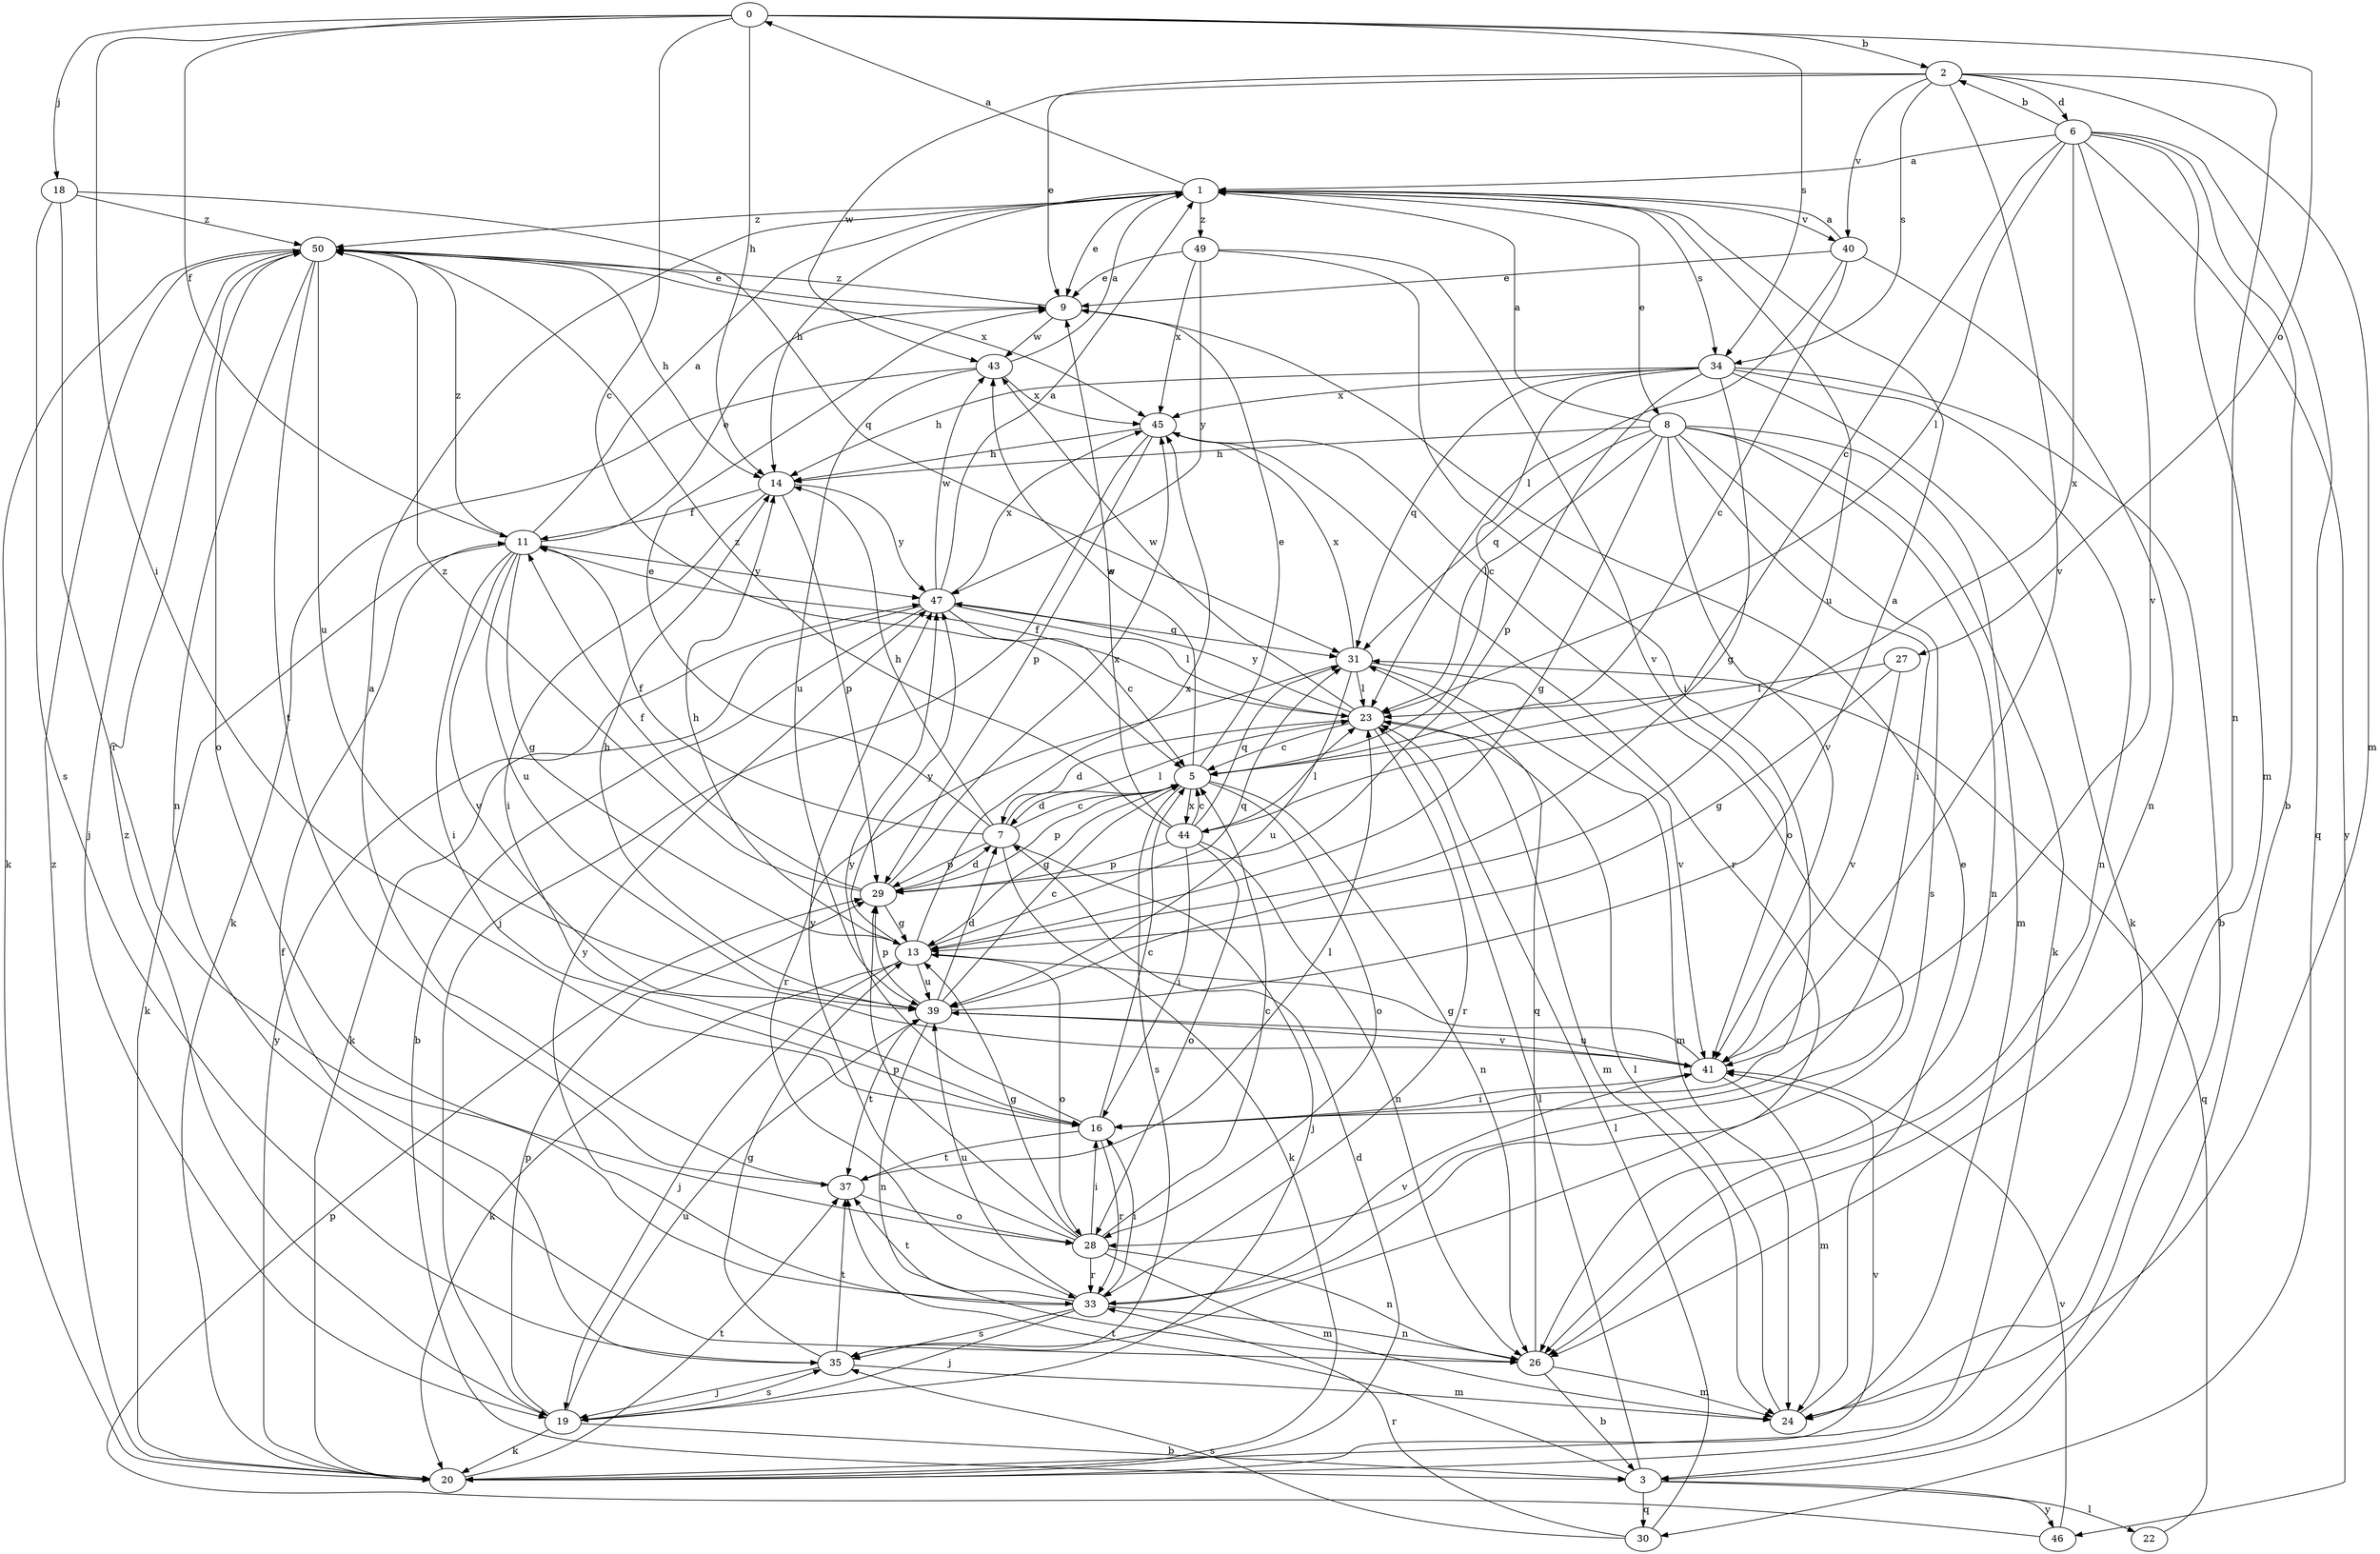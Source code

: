strict digraph  {
0;
1;
2;
3;
5;
6;
7;
8;
9;
11;
13;
14;
16;
18;
19;
20;
22;
23;
24;
26;
27;
28;
29;
30;
31;
33;
34;
35;
37;
39;
40;
41;
43;
44;
45;
46;
47;
49;
50;
0 -> 2  [label=b];
0 -> 5  [label=c];
0 -> 11  [label=f];
0 -> 14  [label=h];
0 -> 16  [label=i];
0 -> 18  [label=j];
0 -> 27  [label=o];
0 -> 34  [label=s];
1 -> 0  [label=a];
1 -> 8  [label=e];
1 -> 9  [label=e];
1 -> 14  [label=h];
1 -> 34  [label=s];
1 -> 39  [label=u];
1 -> 40  [label=v];
1 -> 49  [label=z];
1 -> 50  [label=z];
2 -> 6  [label=d];
2 -> 9  [label=e];
2 -> 24  [label=m];
2 -> 26  [label=n];
2 -> 34  [label=s];
2 -> 40  [label=v];
2 -> 41  [label=v];
2 -> 43  [label=w];
3 -> 22  [label=l];
3 -> 23  [label=l];
3 -> 30  [label=q];
3 -> 37  [label=t];
3 -> 46  [label=y];
5 -> 7  [label=d];
5 -> 9  [label=e];
5 -> 13  [label=g];
5 -> 26  [label=n];
5 -> 28  [label=o];
5 -> 29  [label=p];
5 -> 35  [label=s];
5 -> 43  [label=w];
5 -> 44  [label=x];
6 -> 1  [label=a];
6 -> 2  [label=b];
6 -> 3  [label=b];
6 -> 5  [label=c];
6 -> 23  [label=l];
6 -> 24  [label=m];
6 -> 30  [label=q];
6 -> 41  [label=v];
6 -> 44  [label=x];
6 -> 46  [label=y];
7 -> 5  [label=c];
7 -> 9  [label=e];
7 -> 11  [label=f];
7 -> 14  [label=h];
7 -> 19  [label=j];
7 -> 20  [label=k];
7 -> 23  [label=l];
7 -> 29  [label=p];
8 -> 1  [label=a];
8 -> 13  [label=g];
8 -> 14  [label=h];
8 -> 16  [label=i];
8 -> 20  [label=k];
8 -> 23  [label=l];
8 -> 24  [label=m];
8 -> 26  [label=n];
8 -> 31  [label=q];
8 -> 35  [label=s];
8 -> 41  [label=v];
9 -> 43  [label=w];
9 -> 50  [label=z];
11 -> 1  [label=a];
11 -> 9  [label=e];
11 -> 13  [label=g];
11 -> 16  [label=i];
11 -> 20  [label=k];
11 -> 39  [label=u];
11 -> 41  [label=v];
11 -> 47  [label=y];
11 -> 50  [label=z];
13 -> 14  [label=h];
13 -> 19  [label=j];
13 -> 20  [label=k];
13 -> 28  [label=o];
13 -> 31  [label=q];
13 -> 39  [label=u];
13 -> 45  [label=x];
13 -> 47  [label=y];
14 -> 11  [label=f];
14 -> 16  [label=i];
14 -> 29  [label=p];
14 -> 47  [label=y];
16 -> 5  [label=c];
16 -> 33  [label=r];
16 -> 37  [label=t];
16 -> 47  [label=y];
18 -> 31  [label=q];
18 -> 33  [label=r];
18 -> 35  [label=s];
18 -> 50  [label=z];
19 -> 3  [label=b];
19 -> 20  [label=k];
19 -> 29  [label=p];
19 -> 35  [label=s];
19 -> 39  [label=u];
19 -> 50  [label=z];
20 -> 7  [label=d];
20 -> 37  [label=t];
20 -> 41  [label=v];
20 -> 47  [label=y];
20 -> 50  [label=z];
22 -> 31  [label=q];
23 -> 5  [label=c];
23 -> 7  [label=d];
23 -> 11  [label=f];
23 -> 24  [label=m];
23 -> 33  [label=r];
23 -> 43  [label=w];
23 -> 47  [label=y];
24 -> 9  [label=e];
24 -> 23  [label=l];
26 -> 3  [label=b];
26 -> 24  [label=m];
26 -> 31  [label=q];
27 -> 13  [label=g];
27 -> 23  [label=l];
27 -> 41  [label=v];
28 -> 5  [label=c];
28 -> 13  [label=g];
28 -> 16  [label=i];
28 -> 24  [label=m];
28 -> 26  [label=n];
28 -> 29  [label=p];
28 -> 33  [label=r];
28 -> 47  [label=y];
29 -> 7  [label=d];
29 -> 11  [label=f];
29 -> 13  [label=g];
29 -> 45  [label=x];
29 -> 50  [label=z];
30 -> 23  [label=l];
30 -> 33  [label=r];
30 -> 35  [label=s];
31 -> 23  [label=l];
31 -> 24  [label=m];
31 -> 33  [label=r];
31 -> 39  [label=u];
31 -> 41  [label=v];
31 -> 45  [label=x];
33 -> 16  [label=i];
33 -> 19  [label=j];
33 -> 26  [label=n];
33 -> 35  [label=s];
33 -> 37  [label=t];
33 -> 39  [label=u];
33 -> 41  [label=v];
33 -> 47  [label=y];
34 -> 3  [label=b];
34 -> 5  [label=c];
34 -> 13  [label=g];
34 -> 14  [label=h];
34 -> 20  [label=k];
34 -> 26  [label=n];
34 -> 29  [label=p];
34 -> 31  [label=q];
34 -> 45  [label=x];
35 -> 11  [label=f];
35 -> 13  [label=g];
35 -> 19  [label=j];
35 -> 24  [label=m];
35 -> 37  [label=t];
37 -> 1  [label=a];
37 -> 23  [label=l];
37 -> 28  [label=o];
39 -> 1  [label=a];
39 -> 5  [label=c];
39 -> 7  [label=d];
39 -> 14  [label=h];
39 -> 26  [label=n];
39 -> 29  [label=p];
39 -> 37  [label=t];
39 -> 41  [label=v];
40 -> 1  [label=a];
40 -> 5  [label=c];
40 -> 9  [label=e];
40 -> 23  [label=l];
40 -> 26  [label=n];
41 -> 13  [label=g];
41 -> 16  [label=i];
41 -> 24  [label=m];
41 -> 39  [label=u];
43 -> 1  [label=a];
43 -> 20  [label=k];
43 -> 39  [label=u];
43 -> 45  [label=x];
44 -> 5  [label=c];
44 -> 9  [label=e];
44 -> 16  [label=i];
44 -> 23  [label=l];
44 -> 26  [label=n];
44 -> 28  [label=o];
44 -> 29  [label=p];
44 -> 31  [label=q];
44 -> 50  [label=z];
45 -> 14  [label=h];
45 -> 19  [label=j];
45 -> 28  [label=o];
45 -> 29  [label=p];
45 -> 33  [label=r];
46 -> 29  [label=p];
46 -> 41  [label=v];
47 -> 1  [label=a];
47 -> 3  [label=b];
47 -> 5  [label=c];
47 -> 20  [label=k];
47 -> 23  [label=l];
47 -> 31  [label=q];
47 -> 43  [label=w];
47 -> 45  [label=x];
49 -> 9  [label=e];
49 -> 16  [label=i];
49 -> 41  [label=v];
49 -> 45  [label=x];
49 -> 47  [label=y];
50 -> 9  [label=e];
50 -> 14  [label=h];
50 -> 19  [label=j];
50 -> 20  [label=k];
50 -> 26  [label=n];
50 -> 28  [label=o];
50 -> 37  [label=t];
50 -> 39  [label=u];
50 -> 45  [label=x];
}
